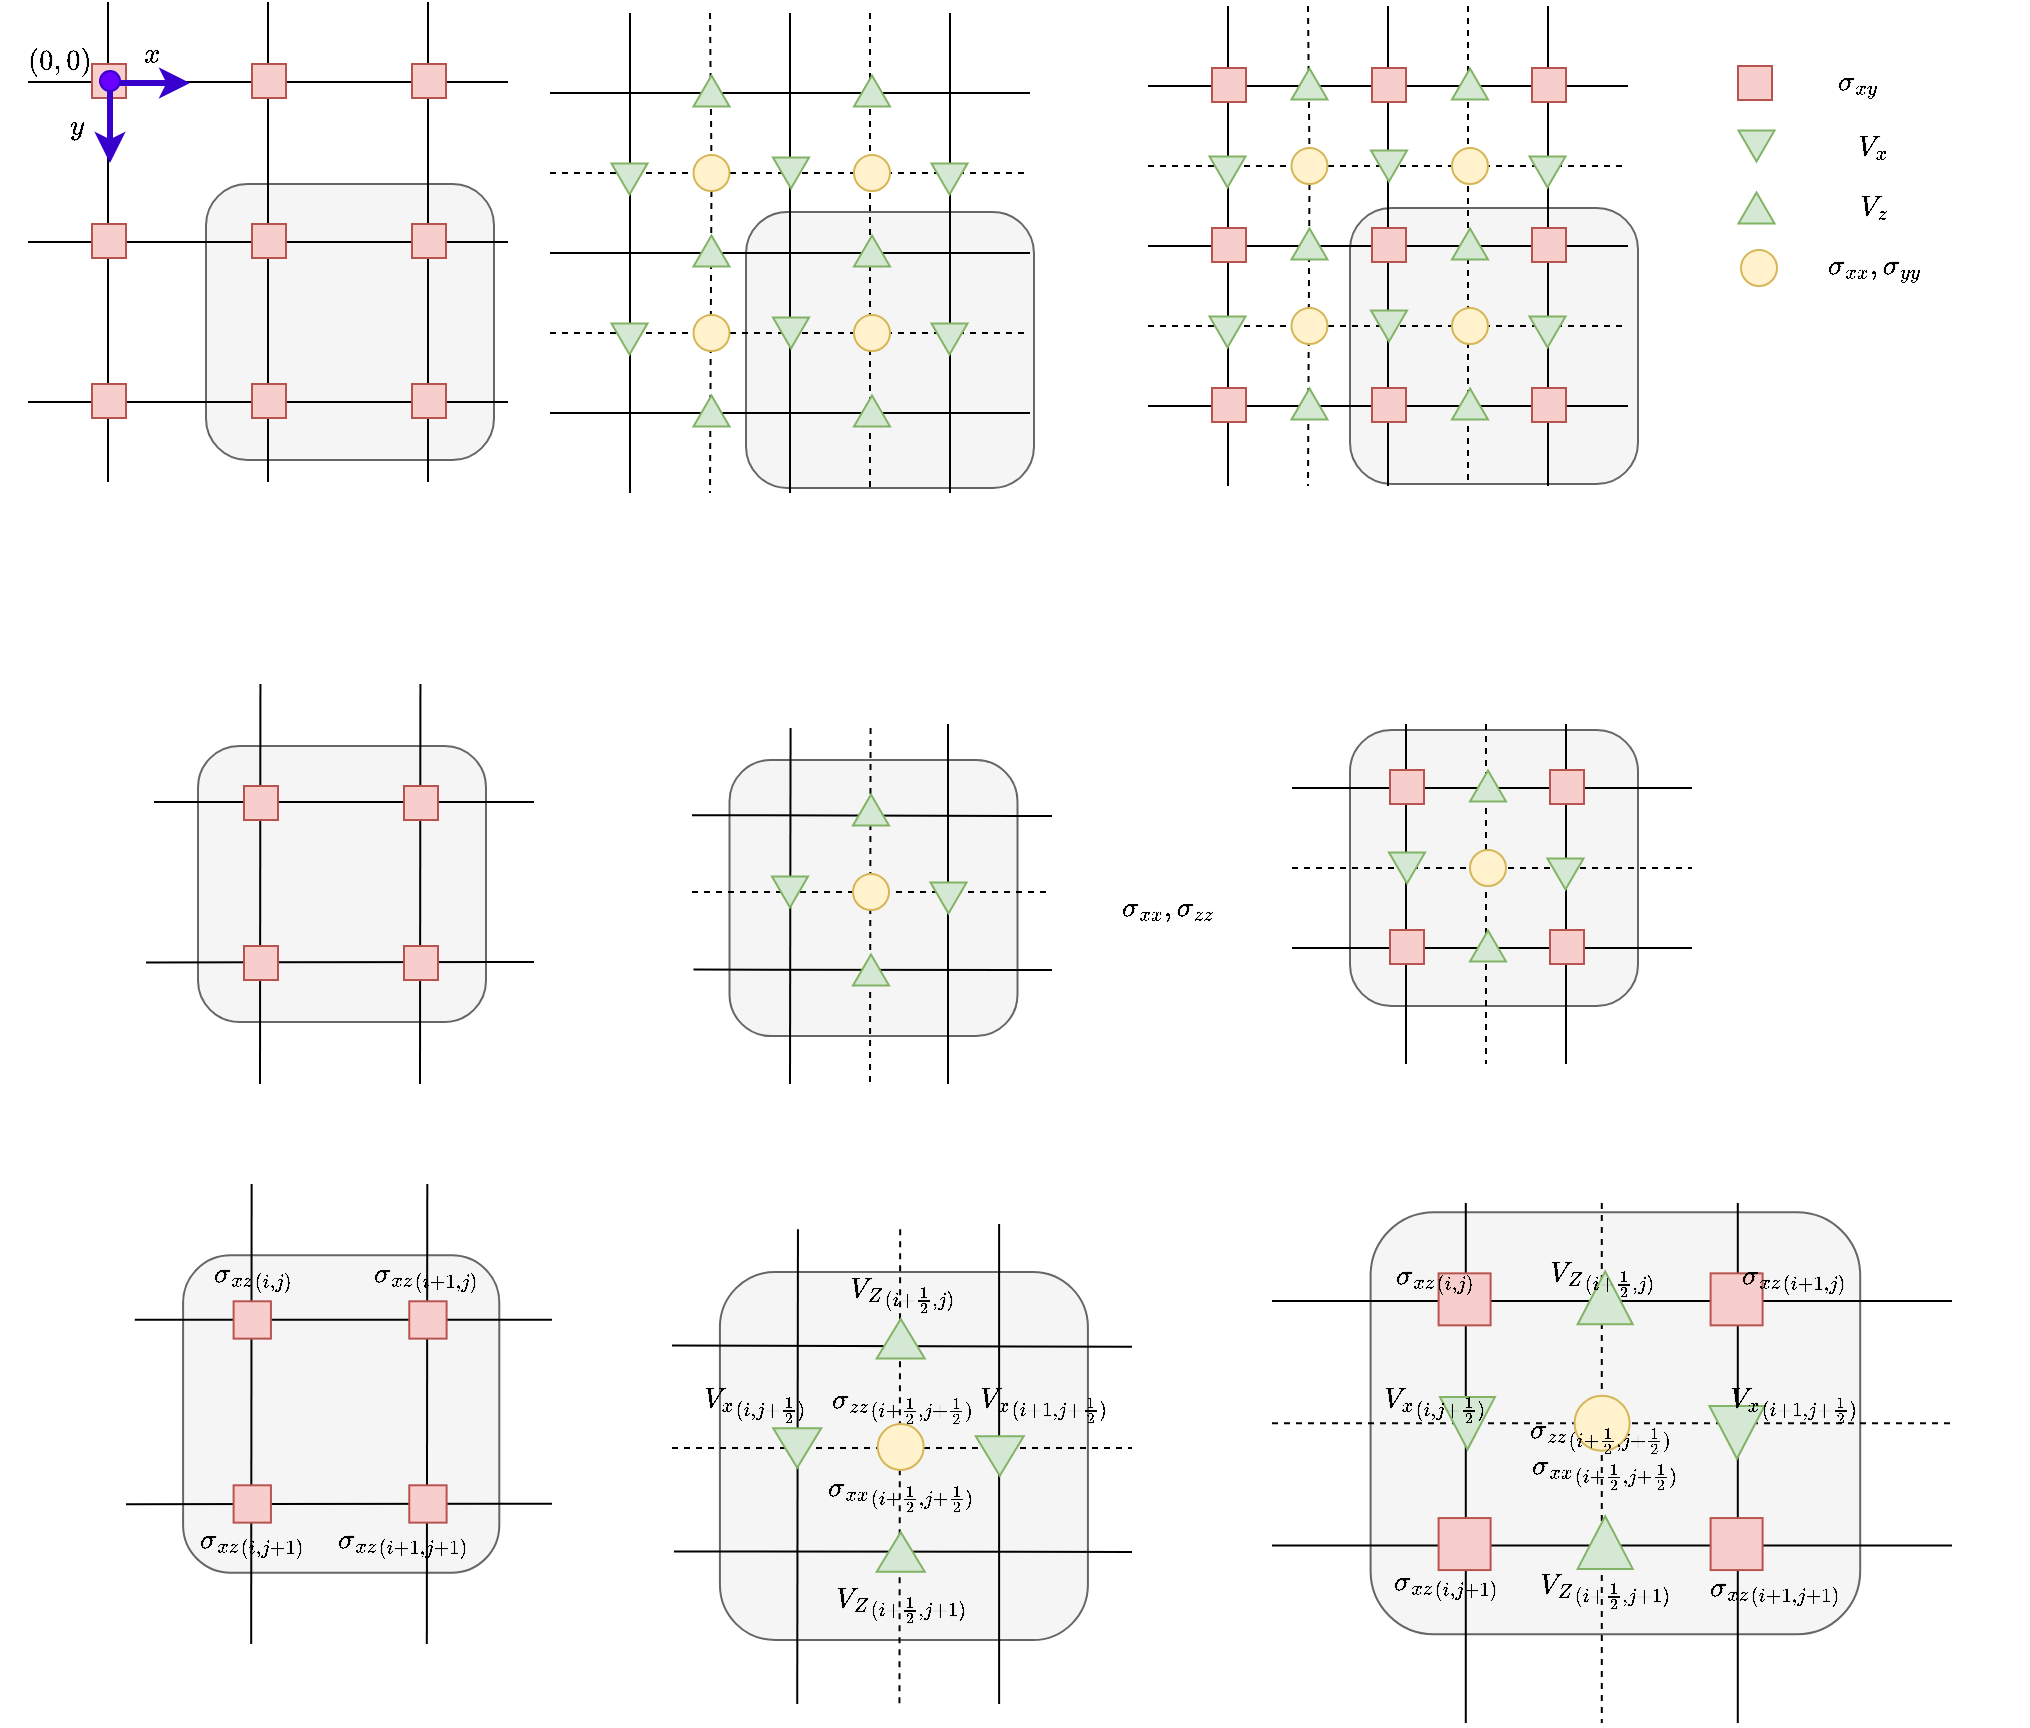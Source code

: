 <mxfile version="20.8.3" type="github">
  <diagram id="OxjSvAu7QKIk8ba51eTJ" name="第 1 页">
    <mxGraphModel dx="1816" dy="503" grid="1" gridSize="10" guides="1" tooltips="1" connect="1" arrows="1" fold="1" page="1" pageScale="1" pageWidth="827" pageHeight="1169" math="1" shadow="0">
      <root>
        <mxCell id="0" />
        <mxCell id="1" parent="0" />
        <mxCell id="LL7gGCwHM5cZaGb05igH-543" value="" style="group" parent="1" vertex="1" connectable="0">
          <mxGeometry x="-423" y="870" width="213" height="230" as="geometry" />
        </mxCell>
        <mxCell id="LL7gGCwHM5cZaGb05igH-381" value="" style="rounded=1;whiteSpace=wrap;html=1;fillColor=#f5f5f5;fontColor=#333333;strokeColor=#666666;" parent="LL7gGCwHM5cZaGb05igH-543" vertex="1">
          <mxGeometry x="28.546" y="35.65" width="158.103" height="158.7" as="geometry" />
        </mxCell>
        <mxCell id="LL7gGCwHM5cZaGb05igH-382" value="" style="endArrow=none;html=1;rounded=0;" parent="LL7gGCwHM5cZaGb05igH-543" edge="1">
          <mxGeometry width="50" height="50" relative="1" as="geometry">
            <mxPoint x="4.392" y="67.85" as="sourcePoint" />
            <mxPoint x="213.0" y="67.85" as="targetPoint" />
          </mxGeometry>
        </mxCell>
        <mxCell id="LL7gGCwHM5cZaGb05igH-383" value="" style="endArrow=none;html=1;rounded=0;" parent="LL7gGCwHM5cZaGb05igH-543" edge="1">
          <mxGeometry width="50" height="50" relative="1" as="geometry">
            <mxPoint x="62.813" as="sourcePoint" />
            <mxPoint x="62.582" y="230.0" as="targetPoint" />
          </mxGeometry>
        </mxCell>
        <mxCell id="LL7gGCwHM5cZaGb05igH-384" value="" style="endArrow=none;html=1;rounded=0;" parent="LL7gGCwHM5cZaGb05igH-543" edge="1">
          <mxGeometry width="50" height="50" relative="1" as="geometry">
            <mxPoint x="150.648" as="sourcePoint" />
            <mxPoint x="150.418" y="230.0" as="targetPoint" />
          </mxGeometry>
        </mxCell>
        <mxCell id="LL7gGCwHM5cZaGb05igH-385" value="" style="endArrow=none;html=1;rounded=0;" parent="LL7gGCwHM5cZaGb05igH-543" edge="1">
          <mxGeometry width="50" height="50" relative="1" as="geometry">
            <mxPoint y="160.092" as="sourcePoint" />
            <mxPoint x="213.0" y="159.85" as="targetPoint" />
          </mxGeometry>
        </mxCell>
        <mxCell id="LL7gGCwHM5cZaGb05igH-386" value="" style="whiteSpace=wrap;html=1;aspect=fixed;fillColor=#f8cecc;strokeColor=#b85450;" parent="LL7gGCwHM5cZaGb05igH-543" vertex="1">
          <mxGeometry x="53.799" y="58.65" width="18.665" height="18.665" as="geometry" />
        </mxCell>
        <mxCell id="LL7gGCwHM5cZaGb05igH-387" value="" style="whiteSpace=wrap;html=1;aspect=fixed;fillColor=#f8cecc;strokeColor=#b85450;" parent="LL7gGCwHM5cZaGb05igH-543" vertex="1">
          <mxGeometry x="141.634" y="58.65" width="18.665" height="18.665" as="geometry" />
        </mxCell>
        <mxCell id="LL7gGCwHM5cZaGb05igH-388" value="" style="whiteSpace=wrap;html=1;aspect=fixed;fillColor=#f8cecc;strokeColor=#b85450;" parent="LL7gGCwHM5cZaGb05igH-543" vertex="1">
          <mxGeometry x="53.799" y="150.65" width="18.665" height="18.665" as="geometry" />
        </mxCell>
        <mxCell id="LL7gGCwHM5cZaGb05igH-389" value="" style="whiteSpace=wrap;html=1;aspect=fixed;fillColor=#f8cecc;strokeColor=#b85450;" parent="LL7gGCwHM5cZaGb05igH-543" vertex="1">
          <mxGeometry x="141.634" y="150.65" width="18.665" height="18.665" as="geometry" />
        </mxCell>
        <mxCell id="LL7gGCwHM5cZaGb05igH-540" value="$${\sigma_{xz}&lt;br&gt;}_{(i, j+1)}$$" style="text;html=1;strokeColor=none;fillColor=none;align=center;verticalAlign=middle;whiteSpace=wrap;rounded=0;" parent="LL7gGCwHM5cZaGb05igH-543" vertex="1">
          <mxGeometry x="41.63" y="169.31" width="43" height="20" as="geometry" />
        </mxCell>
        <mxCell id="LL7gGCwHM5cZaGb05igH-541" value="$${\sigma_{xz}&lt;br&gt;}_{(i+1, j+1)}$$" style="text;html=1;strokeColor=none;fillColor=none;align=center;verticalAlign=middle;whiteSpace=wrap;rounded=0;" parent="LL7gGCwHM5cZaGb05igH-543" vertex="1">
          <mxGeometry x="117.3" y="169.31" width="43" height="20" as="geometry" />
        </mxCell>
        <mxCell id="LL7gGCwHM5cZaGb05igH-512" value="$${\sigma_{xz}&lt;br&gt;}_{(i+1, j)}$$" style="text;html=1;strokeColor=none;fillColor=none;align=center;verticalAlign=middle;whiteSpace=wrap;rounded=0;" parent="LL7gGCwHM5cZaGb05igH-543" vertex="1">
          <mxGeometry x="129.47" y="35.65" width="43" height="20" as="geometry" />
        </mxCell>
        <mxCell id="LL7gGCwHM5cZaGb05igH-511" value="$${\sigma_{xz}&lt;br&gt;}_{(i, j)}$$" style="text;html=1;strokeColor=none;fillColor=none;align=center;verticalAlign=middle;whiteSpace=wrap;rounded=0;" parent="LL7gGCwHM5cZaGb05igH-543" vertex="1">
          <mxGeometry x="41.63" y="35.65" width="43" height="20" as="geometry" />
        </mxCell>
        <mxCell id="LL7gGCwHM5cZaGb05igH-208" value="" style="rounded=1;whiteSpace=wrap;html=1;fillColor=#f5f5f5;fontColor=#333333;strokeColor=#666666;" parent="1" vertex="1">
          <mxGeometry x="189" y="382" width="144" height="138" as="geometry" />
        </mxCell>
        <mxCell id="LL7gGCwHM5cZaGb05igH-207" value="" style="rounded=1;whiteSpace=wrap;html=1;fillColor=#f5f5f5;fontColor=#333333;strokeColor=#666666;" parent="1" vertex="1">
          <mxGeometry x="-113" y="384" width="144" height="138" as="geometry" />
        </mxCell>
        <mxCell id="LL7gGCwHM5cZaGb05igH-206" value="" style="rounded=1;whiteSpace=wrap;html=1;fillColor=#f5f5f5;fontColor=#333333;strokeColor=#666666;" parent="1" vertex="1">
          <mxGeometry x="-383" y="370" width="144" height="138" as="geometry" />
        </mxCell>
        <mxCell id="LL7gGCwHM5cZaGb05igH-27" value="" style="endArrow=none;html=1;rounded=0;" parent="1" edge="1">
          <mxGeometry width="50" height="50" relative="1" as="geometry">
            <mxPoint x="88" y="321" as="sourcePoint" />
            <mxPoint x="328" y="321" as="targetPoint" />
          </mxGeometry>
        </mxCell>
        <mxCell id="LL7gGCwHM5cZaGb05igH-28" value="" style="endArrow=none;html=1;rounded=0;dashed=1;" parent="1" edge="1">
          <mxGeometry width="50" height="50" relative="1" as="geometry">
            <mxPoint x="88" y="361" as="sourcePoint" />
            <mxPoint x="328" y="361" as="targetPoint" />
          </mxGeometry>
        </mxCell>
        <mxCell id="LL7gGCwHM5cZaGb05igH-29" value="" style="endArrow=none;html=1;rounded=0;" parent="1" edge="1">
          <mxGeometry width="50" height="50" relative="1" as="geometry">
            <mxPoint x="88" y="401" as="sourcePoint" />
            <mxPoint x="328" y="401" as="targetPoint" />
          </mxGeometry>
        </mxCell>
        <mxCell id="LL7gGCwHM5cZaGb05igH-30" value="" style="endArrow=none;html=1;rounded=0;dashed=1;" parent="1" edge="1">
          <mxGeometry width="50" height="50" relative="1" as="geometry">
            <mxPoint x="88" y="441" as="sourcePoint" />
            <mxPoint x="328" y="441" as="targetPoint" />
          </mxGeometry>
        </mxCell>
        <mxCell id="LL7gGCwHM5cZaGb05igH-31" value="" style="endArrow=none;html=1;rounded=0;dashed=1;startArrow=none;" parent="1" source="LL7gGCwHM5cZaGb05igH-51" edge="1">
          <mxGeometry width="50" height="50" relative="1" as="geometry">
            <mxPoint x="168" y="281" as="sourcePoint" />
            <mxPoint x="168" y="521" as="targetPoint" />
          </mxGeometry>
        </mxCell>
        <mxCell id="LL7gGCwHM5cZaGb05igH-33" value="" style="endArrow=none;html=1;rounded=0;" parent="1" edge="1">
          <mxGeometry width="50" height="50" relative="1" as="geometry">
            <mxPoint x="208" y="281" as="sourcePoint" />
            <mxPoint x="208" y="521" as="targetPoint" />
          </mxGeometry>
        </mxCell>
        <mxCell id="LL7gGCwHM5cZaGb05igH-34" value="" style="endArrow=none;html=1;rounded=0;" parent="1" edge="1">
          <mxGeometry width="50" height="50" relative="1" as="geometry">
            <mxPoint x="288" y="281" as="sourcePoint" />
            <mxPoint x="288" y="521" as="targetPoint" />
          </mxGeometry>
        </mxCell>
        <mxCell id="LL7gGCwHM5cZaGb05igH-35" value="" style="endArrow=none;html=1;rounded=0;dashed=1;" parent="1" edge="1">
          <mxGeometry width="50" height="50" relative="1" as="geometry">
            <mxPoint x="248" y="281" as="sourcePoint" />
            <mxPoint x="248" y="521" as="targetPoint" />
          </mxGeometry>
        </mxCell>
        <mxCell id="LL7gGCwHM5cZaGb05igH-36" value="" style="endArrow=none;html=1;rounded=0;" parent="1" edge="1">
          <mxGeometry width="50" height="50" relative="1" as="geometry">
            <mxPoint x="128" y="281" as="sourcePoint" />
            <mxPoint x="128" y="521" as="targetPoint" />
          </mxGeometry>
        </mxCell>
        <mxCell id="LL7gGCwHM5cZaGb05igH-37" value="" style="endArrow=none;html=1;rounded=0;" parent="1" edge="1">
          <mxGeometry width="50" height="50" relative="1" as="geometry">
            <mxPoint x="88" y="481" as="sourcePoint" />
            <mxPoint x="328" y="481" as="targetPoint" />
          </mxGeometry>
        </mxCell>
        <mxCell id="LL7gGCwHM5cZaGb05igH-38" value="" style="whiteSpace=wrap;html=1;aspect=fixed;fillColor=#f8cecc;strokeColor=#b85450;" parent="1" vertex="1">
          <mxGeometry x="120" y="312" width="17" height="17" as="geometry" />
        </mxCell>
        <mxCell id="LL7gGCwHM5cZaGb05igH-39" value="" style="triangle;whiteSpace=wrap;html=1;rotation=90;fillColor=#d5e8d4;strokeColor=#82b366;" parent="1" vertex="1">
          <mxGeometry x="120" y="355" width="15.5" height="18" as="geometry" />
        </mxCell>
        <mxCell id="LL7gGCwHM5cZaGb05igH-42" value="" style="whiteSpace=wrap;html=1;aspect=fixed;fillColor=#f8cecc;strokeColor=#b85450;" parent="1" vertex="1">
          <mxGeometry x="120" y="392" width="17" height="17" as="geometry" />
        </mxCell>
        <mxCell id="LL7gGCwHM5cZaGb05igH-43" value="" style="whiteSpace=wrap;html=1;aspect=fixed;fillColor=#f8cecc;strokeColor=#b85450;" parent="1" vertex="1">
          <mxGeometry x="200" y="392" width="17" height="17" as="geometry" />
        </mxCell>
        <mxCell id="LL7gGCwHM5cZaGb05igH-44" value="" style="whiteSpace=wrap;html=1;aspect=fixed;fillColor=#f8cecc;strokeColor=#b85450;" parent="1" vertex="1">
          <mxGeometry x="200" y="312" width="17" height="17" as="geometry" />
        </mxCell>
        <mxCell id="LL7gGCwHM5cZaGb05igH-46" value="" style="triangle;whiteSpace=wrap;html=1;rotation=-90;fillColor=#d5e8d4;strokeColor=#82b366;" parent="1" vertex="1">
          <mxGeometry x="161" y="391" width="15.5" height="18" as="geometry" />
        </mxCell>
        <mxCell id="LL7gGCwHM5cZaGb05igH-48" value="" style="triangle;whiteSpace=wrap;html=1;rotation=90;fillColor=#d5e8d4;strokeColor=#82b366;" parent="1" vertex="1">
          <mxGeometry x="200.75" y="352" width="15.5" height="18" as="geometry" />
        </mxCell>
        <mxCell id="LL7gGCwHM5cZaGb05igH-51" value="" style="ellipse;whiteSpace=wrap;html=1;aspect=fixed;fillColor=#fff2cc;strokeColor=#d6b656;" parent="1" vertex="1">
          <mxGeometry x="159.75" y="352" width="18" height="18" as="geometry" />
        </mxCell>
        <mxCell id="LL7gGCwHM5cZaGb05igH-52" value="" style="endArrow=none;html=1;rounded=0;dashed=1;" parent="1" target="LL7gGCwHM5cZaGb05igH-51" edge="1">
          <mxGeometry width="50" height="50" relative="1" as="geometry">
            <mxPoint x="168" y="281" as="sourcePoint" />
            <mxPoint x="168" y="521" as="targetPoint" />
          </mxGeometry>
        </mxCell>
        <mxCell id="LL7gGCwHM5cZaGb05igH-47" value="" style="triangle;whiteSpace=wrap;html=1;rotation=-90;fillColor=#d5e8d4;strokeColor=#82b366;" parent="1" vertex="1">
          <mxGeometry x="161" y="311" width="15.5" height="18" as="geometry" />
        </mxCell>
        <mxCell id="LL7gGCwHM5cZaGb05igH-53" value="" style="triangle;whiteSpace=wrap;html=1;rotation=-90;fillColor=#d5e8d4;strokeColor=#82b366;" parent="1" vertex="1">
          <mxGeometry x="241.25" y="391" width="15.5" height="18" as="geometry" />
        </mxCell>
        <mxCell id="LL7gGCwHM5cZaGb05igH-54" value="" style="ellipse;whiteSpace=wrap;html=1;aspect=fixed;fillColor=#fff2cc;strokeColor=#d6b656;" parent="1" vertex="1">
          <mxGeometry x="240" y="352" width="18" height="18" as="geometry" />
        </mxCell>
        <mxCell id="LL7gGCwHM5cZaGb05igH-55" value="" style="triangle;whiteSpace=wrap;html=1;rotation=-90;fillColor=#d5e8d4;strokeColor=#82b366;" parent="1" vertex="1">
          <mxGeometry x="241.25" y="311" width="15.5" height="18" as="geometry" />
        </mxCell>
        <mxCell id="LL7gGCwHM5cZaGb05igH-62" value="" style="whiteSpace=wrap;html=1;aspect=fixed;fillColor=#f8cecc;strokeColor=#b85450;" parent="1" vertex="1">
          <mxGeometry x="280" y="312" width="17" height="17" as="geometry" />
        </mxCell>
        <mxCell id="LL7gGCwHM5cZaGb05igH-63" value="" style="triangle;whiteSpace=wrap;html=1;rotation=90;fillColor=#d5e8d4;strokeColor=#82b366;" parent="1" vertex="1">
          <mxGeometry x="280" y="355" width="15.5" height="18" as="geometry" />
        </mxCell>
        <mxCell id="LL7gGCwHM5cZaGb05igH-64" value="" style="whiteSpace=wrap;html=1;aspect=fixed;fillColor=#f8cecc;strokeColor=#b85450;" parent="1" vertex="1">
          <mxGeometry x="280" y="392" width="17" height="17" as="geometry" />
        </mxCell>
        <mxCell id="LL7gGCwHM5cZaGb05igH-65" value="" style="triangle;whiteSpace=wrap;html=1;rotation=90;fillColor=#d5e8d4;strokeColor=#82b366;" parent="1" vertex="1">
          <mxGeometry x="120" y="435" width="15.5" height="18" as="geometry" />
        </mxCell>
        <mxCell id="LL7gGCwHM5cZaGb05igH-66" value="" style="triangle;whiteSpace=wrap;html=1;rotation=90;fillColor=#d5e8d4;strokeColor=#82b366;" parent="1" vertex="1">
          <mxGeometry x="200.75" y="432" width="15.5" height="18" as="geometry" />
        </mxCell>
        <mxCell id="LL7gGCwHM5cZaGb05igH-67" value="" style="ellipse;whiteSpace=wrap;html=1;aspect=fixed;fillColor=#fff2cc;strokeColor=#d6b656;" parent="1" vertex="1">
          <mxGeometry x="159.75" y="432" width="18" height="18" as="geometry" />
        </mxCell>
        <mxCell id="LL7gGCwHM5cZaGb05igH-68" value="" style="ellipse;whiteSpace=wrap;html=1;aspect=fixed;fillColor=#fff2cc;strokeColor=#d6b656;" parent="1" vertex="1">
          <mxGeometry x="240" y="432" width="18" height="18" as="geometry" />
        </mxCell>
        <mxCell id="LL7gGCwHM5cZaGb05igH-69" value="" style="triangle;whiteSpace=wrap;html=1;rotation=90;fillColor=#d5e8d4;strokeColor=#82b366;" parent="1" vertex="1">
          <mxGeometry x="280" y="435" width="15.5" height="18" as="geometry" />
        </mxCell>
        <mxCell id="LL7gGCwHM5cZaGb05igH-70" value="" style="whiteSpace=wrap;html=1;aspect=fixed;fillColor=#f8cecc;strokeColor=#b85450;" parent="1" vertex="1">
          <mxGeometry x="120" y="472" width="17" height="17" as="geometry" />
        </mxCell>
        <mxCell id="LL7gGCwHM5cZaGb05igH-71" value="" style="whiteSpace=wrap;html=1;aspect=fixed;fillColor=#f8cecc;strokeColor=#b85450;" parent="1" vertex="1">
          <mxGeometry x="200" y="472" width="17" height="17" as="geometry" />
        </mxCell>
        <mxCell id="LL7gGCwHM5cZaGb05igH-72" value="" style="triangle;whiteSpace=wrap;html=1;rotation=-90;fillColor=#d5e8d4;strokeColor=#82b366;" parent="1" vertex="1">
          <mxGeometry x="161" y="471" width="15.5" height="18" as="geometry" />
        </mxCell>
        <mxCell id="LL7gGCwHM5cZaGb05igH-73" value="" style="triangle;whiteSpace=wrap;html=1;rotation=-90;fillColor=#d5e8d4;strokeColor=#82b366;" parent="1" vertex="1">
          <mxGeometry x="241.25" y="471" width="15.5" height="18" as="geometry" />
        </mxCell>
        <mxCell id="LL7gGCwHM5cZaGb05igH-74" value="" style="whiteSpace=wrap;html=1;aspect=fixed;fillColor=#f8cecc;strokeColor=#b85450;" parent="1" vertex="1">
          <mxGeometry x="280" y="472" width="17" height="17" as="geometry" />
        </mxCell>
        <mxCell id="LL7gGCwHM5cZaGb05igH-75" value="" style="whiteSpace=wrap;html=1;aspect=fixed;fillColor=#f8cecc;strokeColor=#b85450;" parent="1" vertex="1">
          <mxGeometry x="383" y="311" width="17" height="17" as="geometry" />
        </mxCell>
        <mxCell id="LL7gGCwHM5cZaGb05igH-76" value="" style="triangle;whiteSpace=wrap;html=1;rotation=90;fillColor=#d5e8d4;strokeColor=#82b366;" parent="1" vertex="1">
          <mxGeometry x="384.5" y="342" width="15.5" height="18" as="geometry" />
        </mxCell>
        <mxCell id="LL7gGCwHM5cZaGb05igH-78" value="" style="ellipse;whiteSpace=wrap;html=1;aspect=fixed;fillColor=#fff2cc;strokeColor=#d6b656;" parent="1" vertex="1">
          <mxGeometry x="384.5" y="403" width="18" height="18" as="geometry" />
        </mxCell>
        <mxCell id="LL7gGCwHM5cZaGb05igH-79" value="$$\sigma_{xx},\sigma_{yy}$$" style="text;html=1;strokeColor=none;fillColor=none;align=center;verticalAlign=middle;whiteSpace=wrap;rounded=0;" parent="1" vertex="1">
          <mxGeometry x="421" y="395.5" width="60" height="30" as="geometry" />
        </mxCell>
        <mxCell id="LL7gGCwHM5cZaGb05igH-80" value="$$V_{x}$$" style="text;html=1;strokeColor=none;fillColor=none;align=center;verticalAlign=middle;whiteSpace=wrap;rounded=0;" parent="1" vertex="1">
          <mxGeometry x="421" y="335.5" width="60" height="30" as="geometry" />
        </mxCell>
        <mxCell id="LL7gGCwHM5cZaGb05igH-81" value="" style="triangle;whiteSpace=wrap;html=1;rotation=-90;fillColor=#d5e8d4;strokeColor=#82b366;" parent="1" vertex="1">
          <mxGeometry x="384.5" y="373" width="15.5" height="18" as="geometry" />
        </mxCell>
        <mxCell id="LL7gGCwHM5cZaGb05igH-82" value="$$V_{z}$$" style="text;html=1;strokeColor=none;fillColor=none;align=center;verticalAlign=middle;whiteSpace=wrap;rounded=0;" parent="1" vertex="1">
          <mxGeometry x="421" y="365.5" width="60" height="30" as="geometry" />
        </mxCell>
        <mxCell id="LL7gGCwHM5cZaGb05igH-84" value="$$\sigma_{xy}$$" style="text;html=1;strokeColor=none;fillColor=none;align=center;verticalAlign=middle;whiteSpace=wrap;rounded=0;" parent="1" vertex="1">
          <mxGeometry x="413" y="303.5" width="60" height="30" as="geometry" />
        </mxCell>
        <mxCell id="LL7gGCwHM5cZaGb05igH-85" value="" style="endArrow=none;html=1;rounded=0;" parent="1" edge="1">
          <mxGeometry width="50" height="50" relative="1" as="geometry">
            <mxPoint x="-472" y="319" as="sourcePoint" />
            <mxPoint x="-232" y="319" as="targetPoint" />
          </mxGeometry>
        </mxCell>
        <mxCell id="LL7gGCwHM5cZaGb05igH-87" value="" style="endArrow=none;html=1;rounded=0;" parent="1" edge="1">
          <mxGeometry width="50" height="50" relative="1" as="geometry">
            <mxPoint x="-472" y="399" as="sourcePoint" />
            <mxPoint x="-232" y="399" as="targetPoint" />
          </mxGeometry>
        </mxCell>
        <mxCell id="LL7gGCwHM5cZaGb05igH-90" value="" style="endArrow=none;html=1;rounded=0;" parent="1" edge="1">
          <mxGeometry width="50" height="50" relative="1" as="geometry">
            <mxPoint x="-352" y="279" as="sourcePoint" />
            <mxPoint x="-352" y="519" as="targetPoint" />
          </mxGeometry>
        </mxCell>
        <mxCell id="LL7gGCwHM5cZaGb05igH-91" value="" style="endArrow=none;html=1;rounded=0;" parent="1" edge="1">
          <mxGeometry width="50" height="50" relative="1" as="geometry">
            <mxPoint x="-272" y="279" as="sourcePoint" />
            <mxPoint x="-272" y="519" as="targetPoint" />
          </mxGeometry>
        </mxCell>
        <mxCell id="LL7gGCwHM5cZaGb05igH-93" value="" style="endArrow=none;html=1;rounded=0;" parent="1" edge="1">
          <mxGeometry width="50" height="50" relative="1" as="geometry">
            <mxPoint x="-432" y="279" as="sourcePoint" />
            <mxPoint x="-432" y="519" as="targetPoint" />
          </mxGeometry>
        </mxCell>
        <mxCell id="LL7gGCwHM5cZaGb05igH-94" value="" style="endArrow=none;html=1;rounded=0;" parent="1" edge="1">
          <mxGeometry width="50" height="50" relative="1" as="geometry">
            <mxPoint x="-472" y="479" as="sourcePoint" />
            <mxPoint x="-232" y="479" as="targetPoint" />
          </mxGeometry>
        </mxCell>
        <mxCell id="LL7gGCwHM5cZaGb05igH-95" value="" style="whiteSpace=wrap;html=1;aspect=fixed;fillColor=#f8cecc;strokeColor=#b85450;" parent="1" vertex="1">
          <mxGeometry x="-440" y="310" width="17" height="17" as="geometry" />
        </mxCell>
        <mxCell id="LL7gGCwHM5cZaGb05igH-97" value="" style="whiteSpace=wrap;html=1;aspect=fixed;fillColor=#f8cecc;strokeColor=#b85450;" parent="1" vertex="1">
          <mxGeometry x="-440" y="390" width="17" height="17" as="geometry" />
        </mxCell>
        <mxCell id="LL7gGCwHM5cZaGb05igH-98" value="" style="whiteSpace=wrap;html=1;aspect=fixed;fillColor=#f8cecc;strokeColor=#b85450;" parent="1" vertex="1">
          <mxGeometry x="-360" y="390" width="17" height="17" as="geometry" />
        </mxCell>
        <mxCell id="LL7gGCwHM5cZaGb05igH-99" value="" style="whiteSpace=wrap;html=1;aspect=fixed;fillColor=#f8cecc;strokeColor=#b85450;" parent="1" vertex="1">
          <mxGeometry x="-360" y="310" width="17" height="17" as="geometry" />
        </mxCell>
        <mxCell id="LL7gGCwHM5cZaGb05igH-108" value="" style="whiteSpace=wrap;html=1;aspect=fixed;fillColor=#f8cecc;strokeColor=#b85450;" parent="1" vertex="1">
          <mxGeometry x="-280" y="310" width="17" height="17" as="geometry" />
        </mxCell>
        <mxCell id="LL7gGCwHM5cZaGb05igH-110" value="" style="whiteSpace=wrap;html=1;aspect=fixed;fillColor=#f8cecc;strokeColor=#b85450;" parent="1" vertex="1">
          <mxGeometry x="-280" y="390" width="17" height="17" as="geometry" />
        </mxCell>
        <mxCell id="LL7gGCwHM5cZaGb05igH-116" value="" style="whiteSpace=wrap;html=1;aspect=fixed;fillColor=#f8cecc;strokeColor=#b85450;" parent="1" vertex="1">
          <mxGeometry x="-440" y="470" width="17" height="17" as="geometry" />
        </mxCell>
        <mxCell id="LL7gGCwHM5cZaGb05igH-117" value="" style="whiteSpace=wrap;html=1;aspect=fixed;fillColor=#f8cecc;strokeColor=#b85450;" parent="1" vertex="1">
          <mxGeometry x="-360" y="470" width="17" height="17" as="geometry" />
        </mxCell>
        <mxCell id="LL7gGCwHM5cZaGb05igH-120" value="" style="whiteSpace=wrap;html=1;aspect=fixed;fillColor=#f8cecc;strokeColor=#b85450;" parent="1" vertex="1">
          <mxGeometry x="-280" y="470" width="17" height="17" as="geometry" />
        </mxCell>
        <mxCell id="LL7gGCwHM5cZaGb05igH-157" value="" style="endArrow=none;html=1;rounded=0;" parent="1" edge="1">
          <mxGeometry width="50" height="50" relative="1" as="geometry">
            <mxPoint x="-211" y="324.5" as="sourcePoint" />
            <mxPoint x="29" y="324.5" as="targetPoint" />
          </mxGeometry>
        </mxCell>
        <mxCell id="LL7gGCwHM5cZaGb05igH-158" value="" style="endArrow=none;html=1;rounded=0;dashed=1;" parent="1" edge="1">
          <mxGeometry width="50" height="50" relative="1" as="geometry">
            <mxPoint x="-211" y="364.5" as="sourcePoint" />
            <mxPoint x="29" y="364.5" as="targetPoint" />
          </mxGeometry>
        </mxCell>
        <mxCell id="LL7gGCwHM5cZaGb05igH-159" value="" style="endArrow=none;html=1;rounded=0;" parent="1" edge="1">
          <mxGeometry width="50" height="50" relative="1" as="geometry">
            <mxPoint x="-211" y="404.5" as="sourcePoint" />
            <mxPoint x="29" y="404.5" as="targetPoint" />
          </mxGeometry>
        </mxCell>
        <mxCell id="LL7gGCwHM5cZaGb05igH-160" value="" style="endArrow=none;html=1;rounded=0;dashed=1;" parent="1" edge="1">
          <mxGeometry width="50" height="50" relative="1" as="geometry">
            <mxPoint x="-211" y="444.5" as="sourcePoint" />
            <mxPoint x="29" y="444.5" as="targetPoint" />
          </mxGeometry>
        </mxCell>
        <mxCell id="LL7gGCwHM5cZaGb05igH-161" value="" style="endArrow=none;html=1;rounded=0;dashed=1;startArrow=none;" parent="1" source="LL7gGCwHM5cZaGb05igH-174" edge="1">
          <mxGeometry width="50" height="50" relative="1" as="geometry">
            <mxPoint x="-131" y="284.5" as="sourcePoint" />
            <mxPoint x="-131" y="524.5" as="targetPoint" />
          </mxGeometry>
        </mxCell>
        <mxCell id="LL7gGCwHM5cZaGb05igH-162" value="" style="endArrow=none;html=1;rounded=0;" parent="1" edge="1">
          <mxGeometry width="50" height="50" relative="1" as="geometry">
            <mxPoint x="-91" y="284.5" as="sourcePoint" />
            <mxPoint x="-91" y="524.5" as="targetPoint" />
          </mxGeometry>
        </mxCell>
        <mxCell id="LL7gGCwHM5cZaGb05igH-163" value="" style="endArrow=none;html=1;rounded=0;" parent="1" edge="1">
          <mxGeometry width="50" height="50" relative="1" as="geometry">
            <mxPoint x="-11" y="284.5" as="sourcePoint" />
            <mxPoint x="-11" y="524.5" as="targetPoint" />
          </mxGeometry>
        </mxCell>
        <mxCell id="LL7gGCwHM5cZaGb05igH-164" value="" style="endArrow=none;html=1;rounded=0;dashed=1;" parent="1" edge="1">
          <mxGeometry width="50" height="50" relative="1" as="geometry">
            <mxPoint x="-51" y="284.5" as="sourcePoint" />
            <mxPoint x="-51" y="524.5" as="targetPoint" />
          </mxGeometry>
        </mxCell>
        <mxCell id="LL7gGCwHM5cZaGb05igH-165" value="" style="endArrow=none;html=1;rounded=0;" parent="1" edge="1">
          <mxGeometry width="50" height="50" relative="1" as="geometry">
            <mxPoint x="-171" y="284.5" as="sourcePoint" />
            <mxPoint x="-171" y="524.5" as="targetPoint" />
          </mxGeometry>
        </mxCell>
        <mxCell id="LL7gGCwHM5cZaGb05igH-166" value="" style="endArrow=none;html=1;rounded=0;" parent="1" edge="1">
          <mxGeometry width="50" height="50" relative="1" as="geometry">
            <mxPoint x="-211" y="484.5" as="sourcePoint" />
            <mxPoint x="29" y="484.5" as="targetPoint" />
          </mxGeometry>
        </mxCell>
        <mxCell id="LL7gGCwHM5cZaGb05igH-168" value="" style="triangle;whiteSpace=wrap;html=1;rotation=90;fillColor=#d5e8d4;strokeColor=#82b366;" parent="1" vertex="1">
          <mxGeometry x="-179" y="358.5" width="15.5" height="18" as="geometry" />
        </mxCell>
        <mxCell id="LL7gGCwHM5cZaGb05igH-172" value="" style="triangle;whiteSpace=wrap;html=1;rotation=-90;fillColor=#d5e8d4;strokeColor=#82b366;" parent="1" vertex="1">
          <mxGeometry x="-138" y="394.5" width="15.5" height="18" as="geometry" />
        </mxCell>
        <mxCell id="LL7gGCwHM5cZaGb05igH-173" value="" style="triangle;whiteSpace=wrap;html=1;rotation=90;fillColor=#d5e8d4;strokeColor=#82b366;" parent="1" vertex="1">
          <mxGeometry x="-98.25" y="355.5" width="15.5" height="18" as="geometry" />
        </mxCell>
        <mxCell id="LL7gGCwHM5cZaGb05igH-174" value="" style="ellipse;whiteSpace=wrap;html=1;aspect=fixed;fillColor=#fff2cc;strokeColor=#d6b656;" parent="1" vertex="1">
          <mxGeometry x="-139.25" y="355.5" width="18" height="18" as="geometry" />
        </mxCell>
        <mxCell id="LL7gGCwHM5cZaGb05igH-175" value="" style="endArrow=none;html=1;rounded=0;dashed=1;" parent="1" target="LL7gGCwHM5cZaGb05igH-174" edge="1">
          <mxGeometry width="50" height="50" relative="1" as="geometry">
            <mxPoint x="-131" y="284.5" as="sourcePoint" />
            <mxPoint x="-131" y="524.5" as="targetPoint" />
          </mxGeometry>
        </mxCell>
        <mxCell id="LL7gGCwHM5cZaGb05igH-176" value="" style="triangle;whiteSpace=wrap;html=1;rotation=-90;fillColor=#d5e8d4;strokeColor=#82b366;" parent="1" vertex="1">
          <mxGeometry x="-138" y="314.5" width="15.5" height="18" as="geometry" />
        </mxCell>
        <mxCell id="LL7gGCwHM5cZaGb05igH-177" value="" style="triangle;whiteSpace=wrap;html=1;rotation=-90;fillColor=#d5e8d4;strokeColor=#82b366;" parent="1" vertex="1">
          <mxGeometry x="-57.75" y="394.5" width="15.5" height="18" as="geometry" />
        </mxCell>
        <mxCell id="LL7gGCwHM5cZaGb05igH-178" value="" style="ellipse;whiteSpace=wrap;html=1;aspect=fixed;fillColor=#fff2cc;strokeColor=#d6b656;" parent="1" vertex="1">
          <mxGeometry x="-59" y="355.5" width="18" height="18" as="geometry" />
        </mxCell>
        <mxCell id="LL7gGCwHM5cZaGb05igH-179" value="" style="triangle;whiteSpace=wrap;html=1;rotation=-90;fillColor=#d5e8d4;strokeColor=#82b366;" parent="1" vertex="1">
          <mxGeometry x="-57.75" y="314.5" width="15.5" height="18" as="geometry" />
        </mxCell>
        <mxCell id="LL7gGCwHM5cZaGb05igH-181" value="" style="triangle;whiteSpace=wrap;html=1;rotation=90;fillColor=#d5e8d4;strokeColor=#82b366;" parent="1" vertex="1">
          <mxGeometry x="-19" y="358.5" width="15.5" height="18" as="geometry" />
        </mxCell>
        <mxCell id="LL7gGCwHM5cZaGb05igH-183" value="" style="triangle;whiteSpace=wrap;html=1;rotation=90;fillColor=#d5e8d4;strokeColor=#82b366;" parent="1" vertex="1">
          <mxGeometry x="-179" y="438.5" width="15.5" height="18" as="geometry" />
        </mxCell>
        <mxCell id="LL7gGCwHM5cZaGb05igH-184" value="" style="triangle;whiteSpace=wrap;html=1;rotation=90;fillColor=#d5e8d4;strokeColor=#82b366;" parent="1" vertex="1">
          <mxGeometry x="-98.25" y="435.5" width="15.5" height="18" as="geometry" />
        </mxCell>
        <mxCell id="LL7gGCwHM5cZaGb05igH-185" value="" style="ellipse;whiteSpace=wrap;html=1;aspect=fixed;fillColor=#fff2cc;strokeColor=#d6b656;" parent="1" vertex="1">
          <mxGeometry x="-139.25" y="435.5" width="18" height="18" as="geometry" />
        </mxCell>
        <mxCell id="LL7gGCwHM5cZaGb05igH-186" value="" style="ellipse;whiteSpace=wrap;html=1;aspect=fixed;fillColor=#fff2cc;strokeColor=#d6b656;" parent="1" vertex="1">
          <mxGeometry x="-59" y="435.5" width="18" height="18" as="geometry" />
        </mxCell>
        <mxCell id="LL7gGCwHM5cZaGb05igH-187" value="" style="triangle;whiteSpace=wrap;html=1;rotation=90;fillColor=#d5e8d4;strokeColor=#82b366;" parent="1" vertex="1">
          <mxGeometry x="-19" y="438.5" width="15.5" height="18" as="geometry" />
        </mxCell>
        <mxCell id="LL7gGCwHM5cZaGb05igH-190" value="" style="triangle;whiteSpace=wrap;html=1;rotation=-90;fillColor=#d5e8d4;strokeColor=#82b366;" parent="1" vertex="1">
          <mxGeometry x="-138" y="474.5" width="15.5" height="18" as="geometry" />
        </mxCell>
        <mxCell id="LL7gGCwHM5cZaGb05igH-191" value="" style="triangle;whiteSpace=wrap;html=1;rotation=-90;fillColor=#d5e8d4;strokeColor=#82b366;" parent="1" vertex="1">
          <mxGeometry x="-57.75" y="474.5" width="15.5" height="18" as="geometry" />
        </mxCell>
        <mxCell id="LL7gGCwHM5cZaGb05igH-195" value="" style="endArrow=classic;html=1;rounded=0;strokeWidth=3;fillColor=#6a00ff;strokeColor=#3700CC;" parent="1" edge="1">
          <mxGeometry x="-0.667" width="50" height="50" relative="1" as="geometry">
            <mxPoint x="-431" y="319.5" as="sourcePoint" />
            <mxPoint x="-431" y="359.5" as="targetPoint" />
            <mxPoint as="offset" />
          </mxGeometry>
        </mxCell>
        <mxCell id="LL7gGCwHM5cZaGb05igH-196" value="" style="endArrow=classic;html=1;rounded=0;strokeWidth=3;fillColor=#6a00ff;strokeColor=#3700CC;" parent="1" edge="1">
          <mxGeometry width="50" height="50" relative="1" as="geometry">
            <mxPoint x="-431" y="319.5" as="sourcePoint" />
            <mxPoint x="-391" y="319.5" as="targetPoint" />
          </mxGeometry>
        </mxCell>
        <mxCell id="LL7gGCwHM5cZaGb05igH-197" value="" style="ellipse;whiteSpace=wrap;html=1;aspect=fixed;fillColor=#6a00ff;fontColor=#ffffff;strokeColor=#3700CC;" parent="1" vertex="1">
          <mxGeometry x="-436" y="313.5" width="10" height="10" as="geometry" />
        </mxCell>
        <mxCell id="LL7gGCwHM5cZaGb05igH-201" value="$$(0,0)$$" style="text;html=1;strokeColor=none;fillColor=none;align=center;verticalAlign=middle;whiteSpace=wrap;rounded=0;" parent="1" vertex="1">
          <mxGeometry x="-486" y="293.5" width="60" height="30" as="geometry" />
        </mxCell>
        <mxCell id="LL7gGCwHM5cZaGb05igH-202" value="$$x$$" style="text;html=1;strokeColor=none;fillColor=none;align=center;verticalAlign=middle;whiteSpace=wrap;rounded=0;" parent="1" vertex="1">
          <mxGeometry x="-440" y="290" width="60" height="30" as="geometry" />
        </mxCell>
        <mxCell id="LL7gGCwHM5cZaGb05igH-203" value="$$y$$" style="text;html=1;strokeColor=none;fillColor=none;align=center;verticalAlign=middle;whiteSpace=wrap;rounded=0;" parent="1" vertex="1">
          <mxGeometry x="-477" y="325.5" width="60" height="30" as="geometry" />
        </mxCell>
        <mxCell id="LL7gGCwHM5cZaGb05igH-266" value="" style="rounded=1;whiteSpace=wrap;html=1;fillColor=#f5f5f5;fontColor=#333333;strokeColor=#666666;" parent="1" vertex="1">
          <mxGeometry x="189" y="643" width="144" height="138" as="geometry" />
        </mxCell>
        <mxCell id="LL7gGCwHM5cZaGb05igH-269" value="" style="endArrow=none;html=1;rounded=0;" parent="1" edge="1">
          <mxGeometry width="50" height="50" relative="1" as="geometry">
            <mxPoint x="160" y="672" as="sourcePoint" />
            <mxPoint x="360" y="672" as="targetPoint" />
          </mxGeometry>
        </mxCell>
        <mxCell id="LL7gGCwHM5cZaGb05igH-270" value="" style="endArrow=none;html=1;rounded=0;dashed=1;" parent="1" edge="1">
          <mxGeometry width="50" height="50" relative="1" as="geometry">
            <mxPoint x="160" y="712" as="sourcePoint" />
            <mxPoint x="360" y="712" as="targetPoint" />
          </mxGeometry>
        </mxCell>
        <mxCell id="LL7gGCwHM5cZaGb05igH-272" value="" style="endArrow=none;html=1;rounded=0;" parent="1" edge="1">
          <mxGeometry width="50" height="50" relative="1" as="geometry">
            <mxPoint x="217" y="640" as="sourcePoint" />
            <mxPoint x="217" y="810" as="targetPoint" />
          </mxGeometry>
        </mxCell>
        <mxCell id="LL7gGCwHM5cZaGb05igH-273" value="" style="endArrow=none;html=1;rounded=0;" parent="1" edge="1">
          <mxGeometry width="50" height="50" relative="1" as="geometry">
            <mxPoint x="297" y="640" as="sourcePoint" />
            <mxPoint x="297" y="810" as="targetPoint" />
          </mxGeometry>
        </mxCell>
        <mxCell id="LL7gGCwHM5cZaGb05igH-274" value="" style="endArrow=none;html=1;rounded=0;dashed=1;" parent="1" edge="1">
          <mxGeometry width="50" height="50" relative="1" as="geometry">
            <mxPoint x="257" y="640" as="sourcePoint" />
            <mxPoint x="257" y="810" as="targetPoint" />
          </mxGeometry>
        </mxCell>
        <mxCell id="LL7gGCwHM5cZaGb05igH-276" value="" style="endArrow=none;html=1;rounded=0;" parent="1" edge="1">
          <mxGeometry width="50" height="50" relative="1" as="geometry">
            <mxPoint x="160" y="752" as="sourcePoint" />
            <mxPoint x="360" y="752" as="targetPoint" />
          </mxGeometry>
        </mxCell>
        <mxCell id="LL7gGCwHM5cZaGb05igH-280" value="" style="whiteSpace=wrap;html=1;aspect=fixed;fillColor=#f8cecc;strokeColor=#b85450;" parent="1" vertex="1">
          <mxGeometry x="209" y="663" width="17" height="17" as="geometry" />
        </mxCell>
        <mxCell id="LL7gGCwHM5cZaGb05igH-287" value="" style="triangle;whiteSpace=wrap;html=1;rotation=-90;fillColor=#d5e8d4;strokeColor=#82b366;" parent="1" vertex="1">
          <mxGeometry x="250.25" y="662" width="15.5" height="18" as="geometry" />
        </mxCell>
        <mxCell id="LL7gGCwHM5cZaGb05igH-292" value="" style="whiteSpace=wrap;html=1;aspect=fixed;fillColor=#f8cecc;strokeColor=#b85450;" parent="1" vertex="1">
          <mxGeometry x="289" y="663" width="17" height="17" as="geometry" />
        </mxCell>
        <mxCell id="LL7gGCwHM5cZaGb05igH-294" value="" style="triangle;whiteSpace=wrap;html=1;rotation=90;fillColor=#d5e8d4;strokeColor=#82b366;" parent="1" vertex="1">
          <mxGeometry x="209.75" y="703" width="15.5" height="18" as="geometry" />
        </mxCell>
        <mxCell id="LL7gGCwHM5cZaGb05igH-296" value="" style="ellipse;whiteSpace=wrap;html=1;aspect=fixed;fillColor=#fff2cc;strokeColor=#d6b656;" parent="1" vertex="1">
          <mxGeometry x="249" y="703" width="18" height="18" as="geometry" />
        </mxCell>
        <mxCell id="LL7gGCwHM5cZaGb05igH-297" value="" style="triangle;whiteSpace=wrap;html=1;rotation=90;fillColor=#d5e8d4;strokeColor=#82b366;" parent="1" vertex="1">
          <mxGeometry x="289" y="706" width="15.5" height="18" as="geometry" />
        </mxCell>
        <mxCell id="LL7gGCwHM5cZaGb05igH-299" value="" style="whiteSpace=wrap;html=1;aspect=fixed;fillColor=#f8cecc;strokeColor=#b85450;" parent="1" vertex="1">
          <mxGeometry x="209" y="743" width="17" height="17" as="geometry" />
        </mxCell>
        <mxCell id="LL7gGCwHM5cZaGb05igH-301" value="" style="triangle;whiteSpace=wrap;html=1;rotation=-90;fillColor=#d5e8d4;strokeColor=#82b366;" parent="1" vertex="1">
          <mxGeometry x="250.25" y="742" width="15.5" height="18" as="geometry" />
        </mxCell>
        <mxCell id="LL7gGCwHM5cZaGb05igH-302" value="" style="whiteSpace=wrap;html=1;aspect=fixed;fillColor=#f8cecc;strokeColor=#b85450;" parent="1" vertex="1">
          <mxGeometry x="289" y="743" width="17" height="17" as="geometry" />
        </mxCell>
        <mxCell id="LL7gGCwHM5cZaGb05igH-303" value="" style="rounded=1;whiteSpace=wrap;html=1;fillColor=#f5f5f5;fontColor=#333333;strokeColor=#666666;" parent="1" vertex="1">
          <mxGeometry x="-121.25" y="658" width="144" height="138" as="geometry" />
        </mxCell>
        <mxCell id="LL7gGCwHM5cZaGb05igH-306" value="" style="endArrow=none;html=1;rounded=0;" parent="1" edge="1">
          <mxGeometry width="50" height="50" relative="1" as="geometry">
            <mxPoint x="-140" y="685.58" as="sourcePoint" />
            <mxPoint x="40" y="686" as="targetPoint" />
          </mxGeometry>
        </mxCell>
        <mxCell id="LL7gGCwHM5cZaGb05igH-307" value="" style="endArrow=none;html=1;rounded=0;dashed=1;" parent="1" edge="1">
          <mxGeometry width="50" height="50" relative="1" as="geometry">
            <mxPoint x="-140" y="724" as="sourcePoint" />
            <mxPoint x="40" y="724" as="targetPoint" />
          </mxGeometry>
        </mxCell>
        <mxCell id="LL7gGCwHM5cZaGb05igH-309" value="" style="endArrow=none;html=1;rounded=0;" parent="1" edge="1">
          <mxGeometry width="50" height="50" relative="1" as="geometry">
            <mxPoint x="-90.71" y="642" as="sourcePoint" />
            <mxPoint x="-91" y="820" as="targetPoint" />
          </mxGeometry>
        </mxCell>
        <mxCell id="LL7gGCwHM5cZaGb05igH-310" value="" style="endArrow=none;html=1;rounded=0;" parent="1" edge="1">
          <mxGeometry width="50" height="50" relative="1" as="geometry">
            <mxPoint x="-12" y="640" as="sourcePoint" />
            <mxPoint x="-12" y="820" as="targetPoint" />
          </mxGeometry>
        </mxCell>
        <mxCell id="LL7gGCwHM5cZaGb05igH-311" value="" style="endArrow=none;html=1;rounded=0;dashed=1;" parent="1" edge="1">
          <mxGeometry width="50" height="50" relative="1" as="geometry">
            <mxPoint x="-50.71" y="642" as="sourcePoint" />
            <mxPoint x="-51" y="820" as="targetPoint" />
          </mxGeometry>
        </mxCell>
        <mxCell id="LL7gGCwHM5cZaGb05igH-313" value="" style="endArrow=none;html=1;rounded=0;" parent="1" edge="1">
          <mxGeometry width="50" height="50" relative="1" as="geometry">
            <mxPoint x="-139.25" y="762.79" as="sourcePoint" />
            <mxPoint x="40" y="763" as="targetPoint" />
          </mxGeometry>
        </mxCell>
        <mxCell id="LL7gGCwHM5cZaGb05igH-320" value="" style="triangle;whiteSpace=wrap;html=1;rotation=-90;fillColor=#d5e8d4;strokeColor=#82b366;" parent="1" vertex="1">
          <mxGeometry x="-58.25" y="674" width="15.5" height="18" as="geometry" />
        </mxCell>
        <mxCell id="LL7gGCwHM5cZaGb05igH-325" value="" style="triangle;whiteSpace=wrap;html=1;rotation=90;fillColor=#d5e8d4;strokeColor=#82b366;" parent="1" vertex="1">
          <mxGeometry x="-98.75" y="715" width="15.5" height="18" as="geometry" />
        </mxCell>
        <mxCell id="LL7gGCwHM5cZaGb05igH-327" value="" style="ellipse;whiteSpace=wrap;html=1;aspect=fixed;fillColor=#fff2cc;strokeColor=#d6b656;" parent="1" vertex="1">
          <mxGeometry x="-59.5" y="715" width="18" height="18" as="geometry" />
        </mxCell>
        <mxCell id="LL7gGCwHM5cZaGb05igH-328" value="" style="triangle;whiteSpace=wrap;html=1;rotation=90;fillColor=#d5e8d4;strokeColor=#82b366;" parent="1" vertex="1">
          <mxGeometry x="-19.5" y="718" width="15.5" height="18" as="geometry" />
        </mxCell>
        <mxCell id="LL7gGCwHM5cZaGb05igH-330" value="" style="triangle;whiteSpace=wrap;html=1;rotation=-90;fillColor=#d5e8d4;strokeColor=#82b366;" parent="1" vertex="1">
          <mxGeometry x="-58.25" y="754" width="15.5" height="18" as="geometry" />
        </mxCell>
        <mxCell id="LL7gGCwHM5cZaGb05igH-332" value="" style="rounded=1;whiteSpace=wrap;html=1;fillColor=#f5f5f5;fontColor=#333333;strokeColor=#666666;" parent="1" vertex="1">
          <mxGeometry x="-387" y="651" width="144" height="138" as="geometry" />
        </mxCell>
        <mxCell id="LL7gGCwHM5cZaGb05igH-334" value="" style="endArrow=none;html=1;rounded=0;" parent="1" edge="1">
          <mxGeometry width="50" height="50" relative="1" as="geometry">
            <mxPoint x="-409" y="679" as="sourcePoint" />
            <mxPoint x="-219" y="679" as="targetPoint" />
          </mxGeometry>
        </mxCell>
        <mxCell id="LL7gGCwHM5cZaGb05igH-335" value="" style="endArrow=none;html=1;rounded=0;" parent="1" edge="1">
          <mxGeometry width="50" height="50" relative="1" as="geometry">
            <mxPoint x="-355.79" y="620" as="sourcePoint" />
            <mxPoint x="-356" y="820" as="targetPoint" />
          </mxGeometry>
        </mxCell>
        <mxCell id="LL7gGCwHM5cZaGb05igH-336" value="" style="endArrow=none;html=1;rounded=0;" parent="1" edge="1">
          <mxGeometry width="50" height="50" relative="1" as="geometry">
            <mxPoint x="-275.79" y="620" as="sourcePoint" />
            <mxPoint x="-276" y="820" as="targetPoint" />
          </mxGeometry>
        </mxCell>
        <mxCell id="LL7gGCwHM5cZaGb05igH-338" value="" style="endArrow=none;html=1;rounded=0;" parent="1" edge="1">
          <mxGeometry width="50" height="50" relative="1" as="geometry">
            <mxPoint x="-413" y="759.21" as="sourcePoint" />
            <mxPoint x="-219" y="759" as="targetPoint" />
          </mxGeometry>
        </mxCell>
        <mxCell id="LL7gGCwHM5cZaGb05igH-341" value="" style="whiteSpace=wrap;html=1;aspect=fixed;fillColor=#f8cecc;strokeColor=#b85450;" parent="1" vertex="1">
          <mxGeometry x="-364" y="671" width="17" height="17" as="geometry" />
        </mxCell>
        <mxCell id="LL7gGCwHM5cZaGb05igH-344" value="" style="whiteSpace=wrap;html=1;aspect=fixed;fillColor=#f8cecc;strokeColor=#b85450;" parent="1" vertex="1">
          <mxGeometry x="-284" y="671" width="17" height="17" as="geometry" />
        </mxCell>
        <mxCell id="LL7gGCwHM5cZaGb05igH-346" value="" style="whiteSpace=wrap;html=1;aspect=fixed;fillColor=#f8cecc;strokeColor=#b85450;" parent="1" vertex="1">
          <mxGeometry x="-364" y="751" width="17" height="17" as="geometry" />
        </mxCell>
        <mxCell id="LL7gGCwHM5cZaGb05igH-347" value="" style="whiteSpace=wrap;html=1;aspect=fixed;fillColor=#f8cecc;strokeColor=#b85450;" parent="1" vertex="1">
          <mxGeometry x="-284" y="751" width="17" height="17" as="geometry" />
        </mxCell>
        <mxCell id="LL7gGCwHM5cZaGb05igH-352" value="$$\sigma_{xx},\sigma_{zz}$$" style="text;html=1;strokeColor=none;fillColor=none;align=center;verticalAlign=middle;whiteSpace=wrap;rounded=0;" parent="1" vertex="1">
          <mxGeometry x="77" y="724" width="43" height="16" as="geometry" />
        </mxCell>
        <mxCell id="LL7gGCwHM5cZaGb05igH-391" value="" style="group" parent="1" vertex="1" connectable="0">
          <mxGeometry x="150" y="879.5" width="340" height="260" as="geometry" />
        </mxCell>
        <mxCell id="LL7gGCwHM5cZaGb05igH-353" value="" style="rounded=1;whiteSpace=wrap;html=1;fillColor=#f5f5f5;fontColor=#333333;strokeColor=#666666;" parent="LL7gGCwHM5cZaGb05igH-391" vertex="1">
          <mxGeometry x="49.3" y="4.588" width="244.8" height="211.059" as="geometry" />
        </mxCell>
        <mxCell id="LL7gGCwHM5cZaGb05igH-354" value="" style="endArrow=none;html=1;rounded=0;" parent="LL7gGCwHM5cZaGb05igH-391" edge="1">
          <mxGeometry width="50" height="50" relative="1" as="geometry">
            <mxPoint y="48.941" as="sourcePoint" />
            <mxPoint x="340" y="48.941" as="targetPoint" />
          </mxGeometry>
        </mxCell>
        <mxCell id="LL7gGCwHM5cZaGb05igH-355" value="" style="endArrow=none;html=1;rounded=0;dashed=1;" parent="LL7gGCwHM5cZaGb05igH-391" edge="1">
          <mxGeometry width="50" height="50" relative="1" as="geometry">
            <mxPoint y="110.118" as="sourcePoint" />
            <mxPoint x="340" y="110.118" as="targetPoint" />
          </mxGeometry>
        </mxCell>
        <mxCell id="LL7gGCwHM5cZaGb05igH-356" value="" style="endArrow=none;html=1;rounded=0;" parent="LL7gGCwHM5cZaGb05igH-391" edge="1">
          <mxGeometry width="50" height="50" relative="1" as="geometry">
            <mxPoint x="96.9" as="sourcePoint" />
            <mxPoint x="96.9" y="260" as="targetPoint" />
          </mxGeometry>
        </mxCell>
        <mxCell id="LL7gGCwHM5cZaGb05igH-357" value="" style="endArrow=none;html=1;rounded=0;" parent="LL7gGCwHM5cZaGb05igH-391" edge="1">
          <mxGeometry width="50" height="50" relative="1" as="geometry">
            <mxPoint x="232.9" as="sourcePoint" />
            <mxPoint x="232.9" y="260" as="targetPoint" />
          </mxGeometry>
        </mxCell>
        <mxCell id="LL7gGCwHM5cZaGb05igH-358" value="" style="endArrow=none;html=1;rounded=0;dashed=1;" parent="LL7gGCwHM5cZaGb05igH-391" edge="1">
          <mxGeometry width="50" height="50" relative="1" as="geometry">
            <mxPoint x="164.9" as="sourcePoint" />
            <mxPoint x="164.9" y="260" as="targetPoint" />
          </mxGeometry>
        </mxCell>
        <mxCell id="LL7gGCwHM5cZaGb05igH-359" value="" style="endArrow=none;html=1;rounded=0;" parent="LL7gGCwHM5cZaGb05igH-391" edge="1">
          <mxGeometry width="50" height="50" relative="1" as="geometry">
            <mxPoint y="171.294" as="sourcePoint" />
            <mxPoint x="340" y="171.294" as="targetPoint" />
          </mxGeometry>
        </mxCell>
        <mxCell id="LL7gGCwHM5cZaGb05igH-360" value="" style="whiteSpace=wrap;html=1;aspect=fixed;fillColor=#f8cecc;strokeColor=#b85450;" parent="LL7gGCwHM5cZaGb05igH-391" vertex="1">
          <mxGeometry x="83.3" y="35.176" width="26.0" height="26.0" as="geometry" />
        </mxCell>
        <mxCell id="LL7gGCwHM5cZaGb05igH-361" value="" style="triangle;whiteSpace=wrap;html=1;rotation=-90;fillColor=#d5e8d4;strokeColor=#82b366;" parent="LL7gGCwHM5cZaGb05igH-391" vertex="1">
          <mxGeometry x="153.425" y="33.647" width="26.35" height="27.529" as="geometry" />
        </mxCell>
        <mxCell id="LL7gGCwHM5cZaGb05igH-362" value="" style="whiteSpace=wrap;html=1;aspect=fixed;fillColor=#f8cecc;strokeColor=#b85450;" parent="LL7gGCwHM5cZaGb05igH-391" vertex="1">
          <mxGeometry x="219.3" y="35.176" width="26.0" height="26.0" as="geometry" />
        </mxCell>
        <mxCell id="LL7gGCwHM5cZaGb05igH-363" value="" style="triangle;whiteSpace=wrap;html=1;rotation=90;fillColor=#d5e8d4;strokeColor=#82b366;" parent="LL7gGCwHM5cZaGb05igH-391" vertex="1">
          <mxGeometry x="84.575" y="96.353" width="26.35" height="27.529" as="geometry" />
        </mxCell>
        <mxCell id="LL7gGCwHM5cZaGb05igH-364" value="" style="ellipse;whiteSpace=wrap;html=1;aspect=fixed;fillColor=#fff2cc;strokeColor=#d6b656;" parent="LL7gGCwHM5cZaGb05igH-391" vertex="1">
          <mxGeometry x="151.3" y="96.353" width="27.529" height="27.529" as="geometry" />
        </mxCell>
        <mxCell id="LL7gGCwHM5cZaGb05igH-365" value="" style="triangle;whiteSpace=wrap;html=1;rotation=90;fillColor=#d5e8d4;strokeColor=#82b366;" parent="LL7gGCwHM5cZaGb05igH-391" vertex="1">
          <mxGeometry x="219.3" y="100.941" width="26.35" height="27.529" as="geometry" />
        </mxCell>
        <mxCell id="LL7gGCwHM5cZaGb05igH-366" value="" style="whiteSpace=wrap;html=1;aspect=fixed;fillColor=#f8cecc;strokeColor=#b85450;" parent="LL7gGCwHM5cZaGb05igH-391" vertex="1">
          <mxGeometry x="83.3" y="157.529" width="26.0" height="26.0" as="geometry" />
        </mxCell>
        <mxCell id="LL7gGCwHM5cZaGb05igH-367" value="" style="triangle;whiteSpace=wrap;html=1;rotation=-90;fillColor=#d5e8d4;strokeColor=#82b366;" parent="LL7gGCwHM5cZaGb05igH-391" vertex="1">
          <mxGeometry x="153.425" y="156" width="26.35" height="27.529" as="geometry" />
        </mxCell>
        <mxCell id="LL7gGCwHM5cZaGb05igH-368" value="" style="whiteSpace=wrap;html=1;aspect=fixed;fillColor=#f8cecc;strokeColor=#b85450;" parent="LL7gGCwHM5cZaGb05igH-391" vertex="1">
          <mxGeometry x="219.3" y="157.529" width="26.0" height="26.0" as="geometry" />
        </mxCell>
        <mxCell id="LL7gGCwHM5cZaGb05igH-392" value="$${\sigma_{xx}&lt;br&gt;}_{(i+\frac{1}{2} , j+\frac{1}{2}&amp;nbsp; )}$$" style="text;html=1;strokeColor=none;fillColor=none;align=center;verticalAlign=middle;whiteSpace=wrap;rounded=0;" parent="LL7gGCwHM5cZaGb05igH-391" vertex="1">
          <mxGeometry x="145.1" y="123.88" width="43" height="20" as="geometry" />
        </mxCell>
        <mxCell id="LL7gGCwHM5cZaGb05igH-395" value="$${\sigma_{zz}}_{(i+\frac{1}{2} , j+\frac{1}{2}&amp;nbsp; )&lt;br style=&quot;border-color: var(--border-color);&quot;&gt;}&lt;br&gt;$$" style="text;html=1;strokeColor=none;fillColor=none;align=center;verticalAlign=middle;whiteSpace=wrap;rounded=0;" parent="LL7gGCwHM5cZaGb05igH-391" vertex="1">
          <mxGeometry x="135.06" y="100.94" width="60" height="30" as="geometry" />
        </mxCell>
        <mxCell id="LL7gGCwHM5cZaGb05igH-396" value="$${\sigma_{xz}&lt;br&gt;}_{(i, j)}$$" style="text;html=1;strokeColor=none;fillColor=none;align=center;verticalAlign=middle;whiteSpace=wrap;rounded=0;" parent="LL7gGCwHM5cZaGb05igH-391" vertex="1">
          <mxGeometry x="60.0" y="27.0" width="43" height="20" as="geometry" />
        </mxCell>
        <mxCell id="LL7gGCwHM5cZaGb05igH-417" value="$${\sigma_{xz}&lt;br&gt;}_{(i+1, j)}$$" style="text;html=1;strokeColor=none;fillColor=none;align=center;verticalAlign=middle;whiteSpace=wrap;rounded=0;" parent="LL7gGCwHM5cZaGb05igH-391" vertex="1">
          <mxGeometry x="240" y="27" width="43" height="20" as="geometry" />
        </mxCell>
        <mxCell id="LL7gGCwHM5cZaGb05igH-439" value="$${\sigma_{xz}&lt;br&gt;}_{(i+1, j+1)}$$" style="text;html=1;strokeColor=none;fillColor=none;align=center;verticalAlign=middle;whiteSpace=wrap;rounded=0;" parent="LL7gGCwHM5cZaGb05igH-391" vertex="1">
          <mxGeometry x="230" y="183.53" width="43" height="20" as="geometry" />
        </mxCell>
        <mxCell id="LL7gGCwHM5cZaGb05igH-440" value="$${\sigma_{xz}&lt;br&gt;}_{(i, j+1)}$$" style="text;html=1;strokeColor=none;fillColor=none;align=center;verticalAlign=middle;whiteSpace=wrap;rounded=0;" parent="LL7gGCwHM5cZaGb05igH-391" vertex="1">
          <mxGeometry x="66.3" y="180.5" width="43" height="20" as="geometry" />
        </mxCell>
        <mxCell id="LL7gGCwHM5cZaGb05igH-444" value="$${V_{x}&lt;br&gt;}_{(i, j+\frac{1}{2}&amp;nbsp; )}$$" style="text;html=1;strokeColor=none;fillColor=none;align=center;verticalAlign=middle;whiteSpace=wrap;rounded=0;" parent="LL7gGCwHM5cZaGb05igH-391" vertex="1">
          <mxGeometry x="60.0" y="90.5" width="43" height="20" as="geometry" />
        </mxCell>
        <mxCell id="LL7gGCwHM5cZaGb05igH-445" value="$${V_{x}&lt;br&gt;}_{(i+1&lt;br&gt;, j+\frac{1}{2}&amp;nbsp; )}$$" style="text;html=1;strokeColor=none;fillColor=none;align=center;verticalAlign=middle;whiteSpace=wrap;rounded=0;" parent="LL7gGCwHM5cZaGb05igH-391" vertex="1">
          <mxGeometry x="240" y="90.5" width="43" height="20" as="geometry" />
        </mxCell>
        <mxCell id="LL7gGCwHM5cZaGb05igH-446" value="$${V_{Z}&lt;br&gt;}_{(i+\frac{1}{2}&lt;br&gt;, j&amp;nbsp; )}$$" style="text;html=1;strokeColor=none;fillColor=none;align=center;verticalAlign=middle;whiteSpace=wrap;rounded=0;" parent="LL7gGCwHM5cZaGb05igH-391" vertex="1">
          <mxGeometry x="143.56" y="27.0" width="43" height="20" as="geometry" />
        </mxCell>
        <mxCell id="LL7gGCwHM5cZaGb05igH-449" value="$${V_{Z}&lt;br&gt;}_{(i+\frac{1}{2}&lt;br&gt;, j +1&lt;br&gt;&amp;nbsp;)}$$" style="text;html=1;strokeColor=none;fillColor=none;align=center;verticalAlign=middle;whiteSpace=wrap;rounded=0;" parent="LL7gGCwHM5cZaGb05igH-391" vertex="1">
          <mxGeometry x="145.1" y="183.53" width="43" height="20" as="geometry" />
        </mxCell>
        <mxCell id="LL7gGCwHM5cZaGb05igH-450" value="" style="group" parent="1" vertex="1" connectable="0">
          <mxGeometry x="-150" y="890" width="230" height="240" as="geometry" />
        </mxCell>
        <mxCell id="LL7gGCwHM5cZaGb05igH-369" value="" style="rounded=1;whiteSpace=wrap;html=1;fillColor=#f5f5f5;fontColor=#333333;strokeColor=#666666;" parent="LL7gGCwHM5cZaGb05igH-450" vertex="1">
          <mxGeometry x="23.958" y="24" width="184.0" height="184" as="geometry" />
        </mxCell>
        <mxCell id="LL7gGCwHM5cZaGb05igH-370" value="" style="endArrow=none;html=1;rounded=0;" parent="LL7gGCwHM5cZaGb05igH-450" edge="1">
          <mxGeometry width="50" height="50" relative="1" as="geometry">
            <mxPoint y="60.773" as="sourcePoint" />
            <mxPoint x="230" y="61.333" as="targetPoint" />
          </mxGeometry>
        </mxCell>
        <mxCell id="LL7gGCwHM5cZaGb05igH-371" value="" style="endArrow=none;html=1;rounded=0;dashed=1;" parent="LL7gGCwHM5cZaGb05igH-450" edge="1">
          <mxGeometry width="50" height="50" relative="1" as="geometry">
            <mxPoint y="112" as="sourcePoint" />
            <mxPoint x="230" y="112" as="targetPoint" />
          </mxGeometry>
        </mxCell>
        <mxCell id="LL7gGCwHM5cZaGb05igH-372" value="" style="endArrow=none;html=1;rounded=0;" parent="LL7gGCwHM5cZaGb05igH-450" edge="1">
          <mxGeometry width="50" height="50" relative="1" as="geometry">
            <mxPoint x="62.982" y="2.667" as="sourcePoint" />
            <mxPoint x="62.611" y="240" as="targetPoint" />
          </mxGeometry>
        </mxCell>
        <mxCell id="LL7gGCwHM5cZaGb05igH-373" value="" style="endArrow=none;html=1;rounded=0;" parent="LL7gGCwHM5cZaGb05igH-450" edge="1">
          <mxGeometry width="50" height="50" relative="1" as="geometry">
            <mxPoint x="163.556" as="sourcePoint" />
            <mxPoint x="163.556" y="240" as="targetPoint" />
          </mxGeometry>
        </mxCell>
        <mxCell id="LL7gGCwHM5cZaGb05igH-374" value="" style="endArrow=none;html=1;rounded=0;dashed=1;" parent="LL7gGCwHM5cZaGb05igH-450" edge="1">
          <mxGeometry width="50" height="50" relative="1" as="geometry">
            <mxPoint x="114.093" y="2.667" as="sourcePoint" />
            <mxPoint x="113.722" y="240" as="targetPoint" />
          </mxGeometry>
        </mxCell>
        <mxCell id="LL7gGCwHM5cZaGb05igH-375" value="" style="endArrow=none;html=1;rounded=0;" parent="LL7gGCwHM5cZaGb05igH-450" edge="1">
          <mxGeometry width="50" height="50" relative="1" as="geometry">
            <mxPoint x="0.958" y="163.72" as="sourcePoint" />
            <mxPoint x="230" y="164" as="targetPoint" />
          </mxGeometry>
        </mxCell>
        <mxCell id="LL7gGCwHM5cZaGb05igH-376" value="" style="triangle;whiteSpace=wrap;html=1;rotation=-90;fillColor=#d5e8d4;strokeColor=#82b366;" parent="LL7gGCwHM5cZaGb05igH-450" vertex="1">
          <mxGeometry x="104.458" y="45.333" width="19.806" height="24" as="geometry" />
        </mxCell>
        <mxCell id="LL7gGCwHM5cZaGb05igH-377" value="" style="triangle;whiteSpace=wrap;html=1;rotation=90;fillColor=#d5e8d4;strokeColor=#82b366;" parent="LL7gGCwHM5cZaGb05igH-450" vertex="1">
          <mxGeometry x="52.708" y="100" width="19.806" height="24" as="geometry" />
        </mxCell>
        <mxCell id="LL7gGCwHM5cZaGb05igH-378" value="" style="ellipse;whiteSpace=wrap;html=1;aspect=fixed;fillColor=#fff2cc;strokeColor=#d6b656;" parent="LL7gGCwHM5cZaGb05igH-450" vertex="1">
          <mxGeometry x="102.861" y="100" width="23.0" height="23.0" as="geometry" />
        </mxCell>
        <mxCell id="LL7gGCwHM5cZaGb05igH-379" value="" style="triangle;whiteSpace=wrap;html=1;rotation=90;fillColor=#d5e8d4;strokeColor=#82b366;" parent="LL7gGCwHM5cZaGb05igH-450" vertex="1">
          <mxGeometry x="153.972" y="104" width="19.806" height="24" as="geometry" />
        </mxCell>
        <mxCell id="LL7gGCwHM5cZaGb05igH-380" value="" style="triangle;whiteSpace=wrap;html=1;rotation=-90;fillColor=#d5e8d4;strokeColor=#82b366;" parent="LL7gGCwHM5cZaGb05igH-450" vertex="1">
          <mxGeometry x="104.458" y="152" width="19.806" height="24" as="geometry" />
        </mxCell>
        <mxCell id="LL7gGCwHM5cZaGb05igH-451" value="$${V_{Z}&lt;br&gt;}_{(i+\frac{1}{2}&lt;br&gt;, j&amp;nbsp; )}$$" style="text;html=1;strokeColor=none;fillColor=none;align=center;verticalAlign=middle;whiteSpace=wrap;rounded=0;" parent="LL7gGCwHM5cZaGb05igH-450" vertex="1">
          <mxGeometry x="94.46" y="25.33" width="43" height="20" as="geometry" />
        </mxCell>
        <mxCell id="LL7gGCwHM5cZaGb05igH-479" value="$${V_{x}&lt;br&gt;}_{(i, j+\frac{1}{2}&amp;nbsp; )}$$" style="text;html=1;strokeColor=none;fillColor=none;align=center;verticalAlign=middle;whiteSpace=wrap;rounded=0;" parent="LL7gGCwHM5cZaGb05igH-450" vertex="1">
          <mxGeometry x="20.0" y="80" width="43" height="20" as="geometry" />
        </mxCell>
        <mxCell id="LL7gGCwHM5cZaGb05igH-481" value="$${V_{x}&lt;br&gt;}_{(i+1&lt;br&gt;, j+\frac{1}{2}&amp;nbsp; )}$$" style="text;html=1;strokeColor=none;fillColor=none;align=center;verticalAlign=middle;whiteSpace=wrap;rounded=0;" parent="LL7gGCwHM5cZaGb05igH-450" vertex="1">
          <mxGeometry x="164.96" y="80" width="43" height="20" as="geometry" />
        </mxCell>
        <mxCell id="LL7gGCwHM5cZaGb05igH-482" value="$${\sigma_{zz}}_{(i+\frac{1}{2} , j+\frac{1}{2}&amp;nbsp; )&lt;br style=&quot;border-color: var(--border-color);&quot;&gt;}&lt;br&gt;$$" style="text;html=1;strokeColor=none;fillColor=none;align=center;verticalAlign=middle;whiteSpace=wrap;rounded=0;" parent="LL7gGCwHM5cZaGb05igH-450" vertex="1">
          <mxGeometry x="85.96" y="75" width="60" height="30" as="geometry" />
        </mxCell>
        <mxCell id="LL7gGCwHM5cZaGb05igH-483" value="$${\sigma_{xx}&lt;br&gt;}_{(i+\frac{1}{2} , j+\frac{1}{2}&amp;nbsp; )}$$" style="text;html=1;strokeColor=none;fillColor=none;align=center;verticalAlign=middle;whiteSpace=wrap;rounded=0;" parent="LL7gGCwHM5cZaGb05igH-450" vertex="1">
          <mxGeometry x="92.86" y="124" width="43" height="20" as="geometry" />
        </mxCell>
        <mxCell id="W9OSX2rzCTPxeFeqGQfy-28" value="$${V_{Z}&lt;br&gt;}_{(i+\frac{1}{2}&lt;br&gt;, j +1&lt;br&gt;&amp;nbsp;)}$$" style="text;html=1;strokeColor=none;fillColor=none;align=center;verticalAlign=middle;whiteSpace=wrap;rounded=0;" vertex="1" parent="LL7gGCwHM5cZaGb05igH-450">
          <mxGeometry x="92.86" y="180" width="43" height="20" as="geometry" />
        </mxCell>
      </root>
    </mxGraphModel>
  </diagram>
</mxfile>
